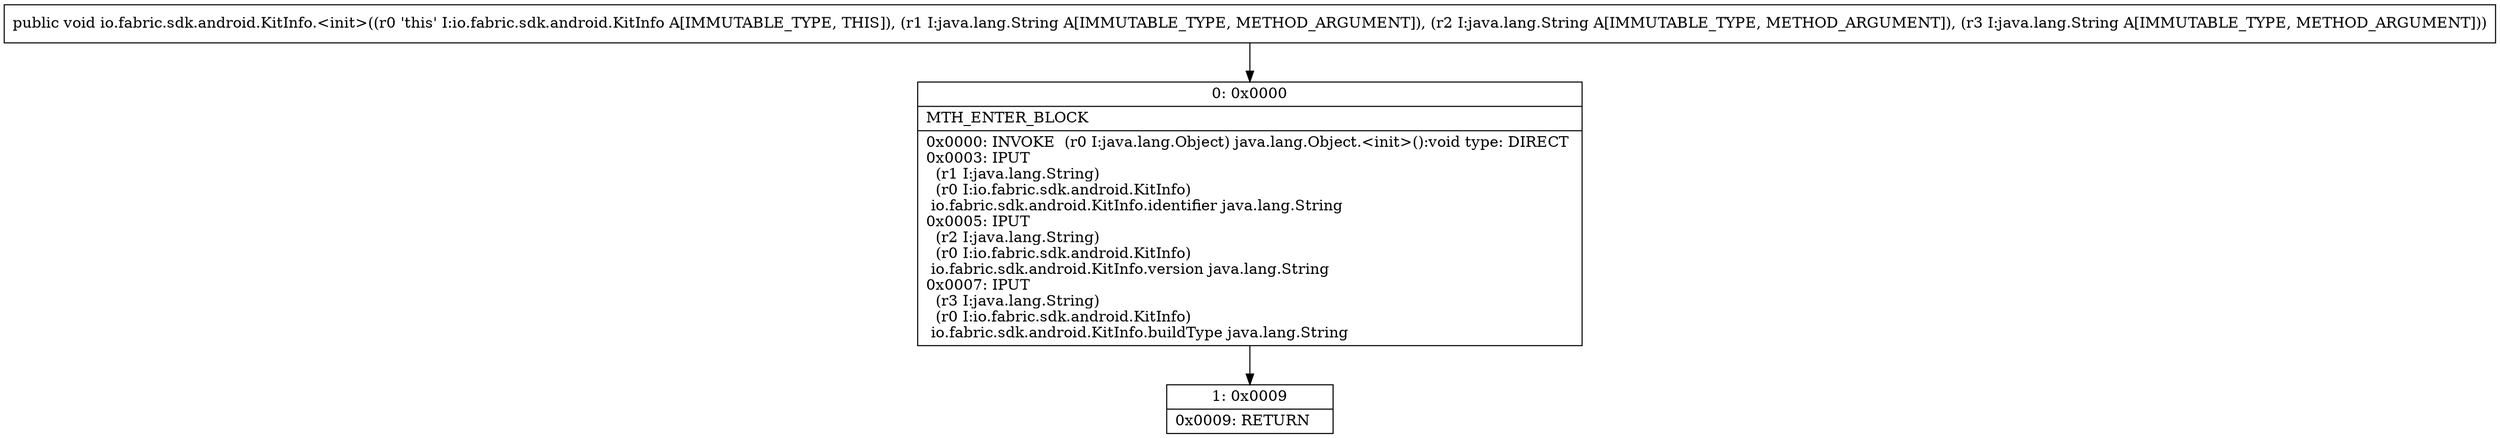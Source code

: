 digraph "CFG forio.fabric.sdk.android.KitInfo.\<init\>(Ljava\/lang\/String;Ljava\/lang\/String;Ljava\/lang\/String;)V" {
Node_0 [shape=record,label="{0\:\ 0x0000|MTH_ENTER_BLOCK\l|0x0000: INVOKE  (r0 I:java.lang.Object) java.lang.Object.\<init\>():void type: DIRECT \l0x0003: IPUT  \l  (r1 I:java.lang.String)\l  (r0 I:io.fabric.sdk.android.KitInfo)\l io.fabric.sdk.android.KitInfo.identifier java.lang.String \l0x0005: IPUT  \l  (r2 I:java.lang.String)\l  (r0 I:io.fabric.sdk.android.KitInfo)\l io.fabric.sdk.android.KitInfo.version java.lang.String \l0x0007: IPUT  \l  (r3 I:java.lang.String)\l  (r0 I:io.fabric.sdk.android.KitInfo)\l io.fabric.sdk.android.KitInfo.buildType java.lang.String \l}"];
Node_1 [shape=record,label="{1\:\ 0x0009|0x0009: RETURN   \l}"];
MethodNode[shape=record,label="{public void io.fabric.sdk.android.KitInfo.\<init\>((r0 'this' I:io.fabric.sdk.android.KitInfo A[IMMUTABLE_TYPE, THIS]), (r1 I:java.lang.String A[IMMUTABLE_TYPE, METHOD_ARGUMENT]), (r2 I:java.lang.String A[IMMUTABLE_TYPE, METHOD_ARGUMENT]), (r3 I:java.lang.String A[IMMUTABLE_TYPE, METHOD_ARGUMENT])) }"];
MethodNode -> Node_0;
Node_0 -> Node_1;
}

